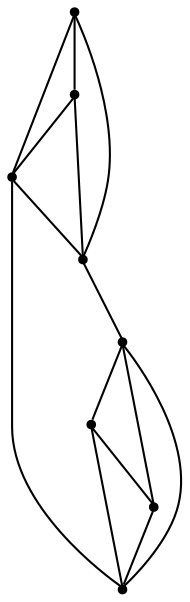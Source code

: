 graph {
  node [shape=point,comment="{\"directed\":false,\"doi\":\"10.1007/978-3-540-70904-6_3\",\"figure\":\"5\"}"]

  v0 [pos="555.5866551598838,374.29955800374364"]
  v1 [pos="453.2093023255814,270.749600728353"]
  v2 [pos="554.3968840843023,275.51212310791027"]
  v3 [pos="454.401171875,381.437110900879"]
  v4 [pos="323.45182594476745,381.437110900879"]
  v5 [pos="222.26634265988372,376.67891184488946"]
  v6 [pos="221.07445721293607,279.08293406168633"]
  v7 [pos="322.2599563953488,270.749600728353"]

  v0 -- v1 [id="-1",pos="555.5866551598838,374.29955800374364 453.2093023255814,270.749600728353 453.2093023255814,270.749600728353 453.2093023255814,270.749600728353"]
  v6 -- v7 [id="-2",pos="221.07445721293607,279.08293406168633 322.2599563953488,270.749600728353 322.2599563953488,270.749600728353 322.2599563953488,270.749600728353"]
  v5 -- v6 [id="-3",pos="222.26634265988372,376.67891184488946 221.07445721293607,279.08293406168633 221.07445721293607,279.08293406168633 221.07445721293607,279.08293406168633"]
  v5 -- v7 [id="-4",pos="222.26634265988372,376.67891184488946 322.2599563953488,270.749600728353 322.2599563953488,270.749600728353 322.2599563953488,270.749600728353"]
  v7 -- v1 [id="-5",pos="322.2599563953488,270.749600728353 453.2093023255814,270.749600728353 453.2093023255814,270.749600728353 453.2093023255814,270.749600728353"]
  v7 -- v4 [id="-6",pos="322.2599563953488,270.749600728353 323.45182594476745,381.437110900879 323.45182594476745,381.437110900879 323.45182594476745,381.437110900879"]
  v4 -- v6 [id="-7",pos="323.45182594476745,381.437110900879 221.07445721293607,279.08293406168633 221.07445721293607,279.08293406168633 221.07445721293607,279.08293406168633"]
  v4 -- v5 [id="-8",pos="323.45182594476745,381.437110900879 222.26634265988372,376.67891184488946 222.26634265988372,376.67891184488946 222.26634265988372,376.67891184488946"]
  v1 -- v3 [id="-9",pos="453.2093023255814,270.749600728353 454.401171875,381.437110900879 454.401171875,381.437110900879 454.401171875,381.437110900879"]
  v3 -- v0 [id="-10",pos="454.401171875,381.437110900879 555.5866551598838,374.29955800374364 555.5866551598838,374.29955800374364 555.5866551598838,374.29955800374364"]
  v3 -- v4 [id="-11",pos="454.401171875,381.437110900879 323.45182594476745,381.437110900879 323.45182594476745,381.437110900879 323.45182594476745,381.437110900879"]
  v2 -- v3 [id="-12",pos="554.3968840843023,275.51212310791027 454.401171875,381.437110900879 454.401171875,381.437110900879 454.401171875,381.437110900879"]
  v2 -- v1 [id="-13",pos="554.3968840843023,275.51212310791027 453.2093023255814,270.749600728353 453.2093023255814,270.749600728353 453.2093023255814,270.749600728353"]
  v0 -- v2 [id="-14",pos="555.5866551598838,374.29955800374364 554.3968840843023,275.51212310791027 554.3968840843023,275.51212310791027 554.3968840843023,275.51212310791027"]
}
